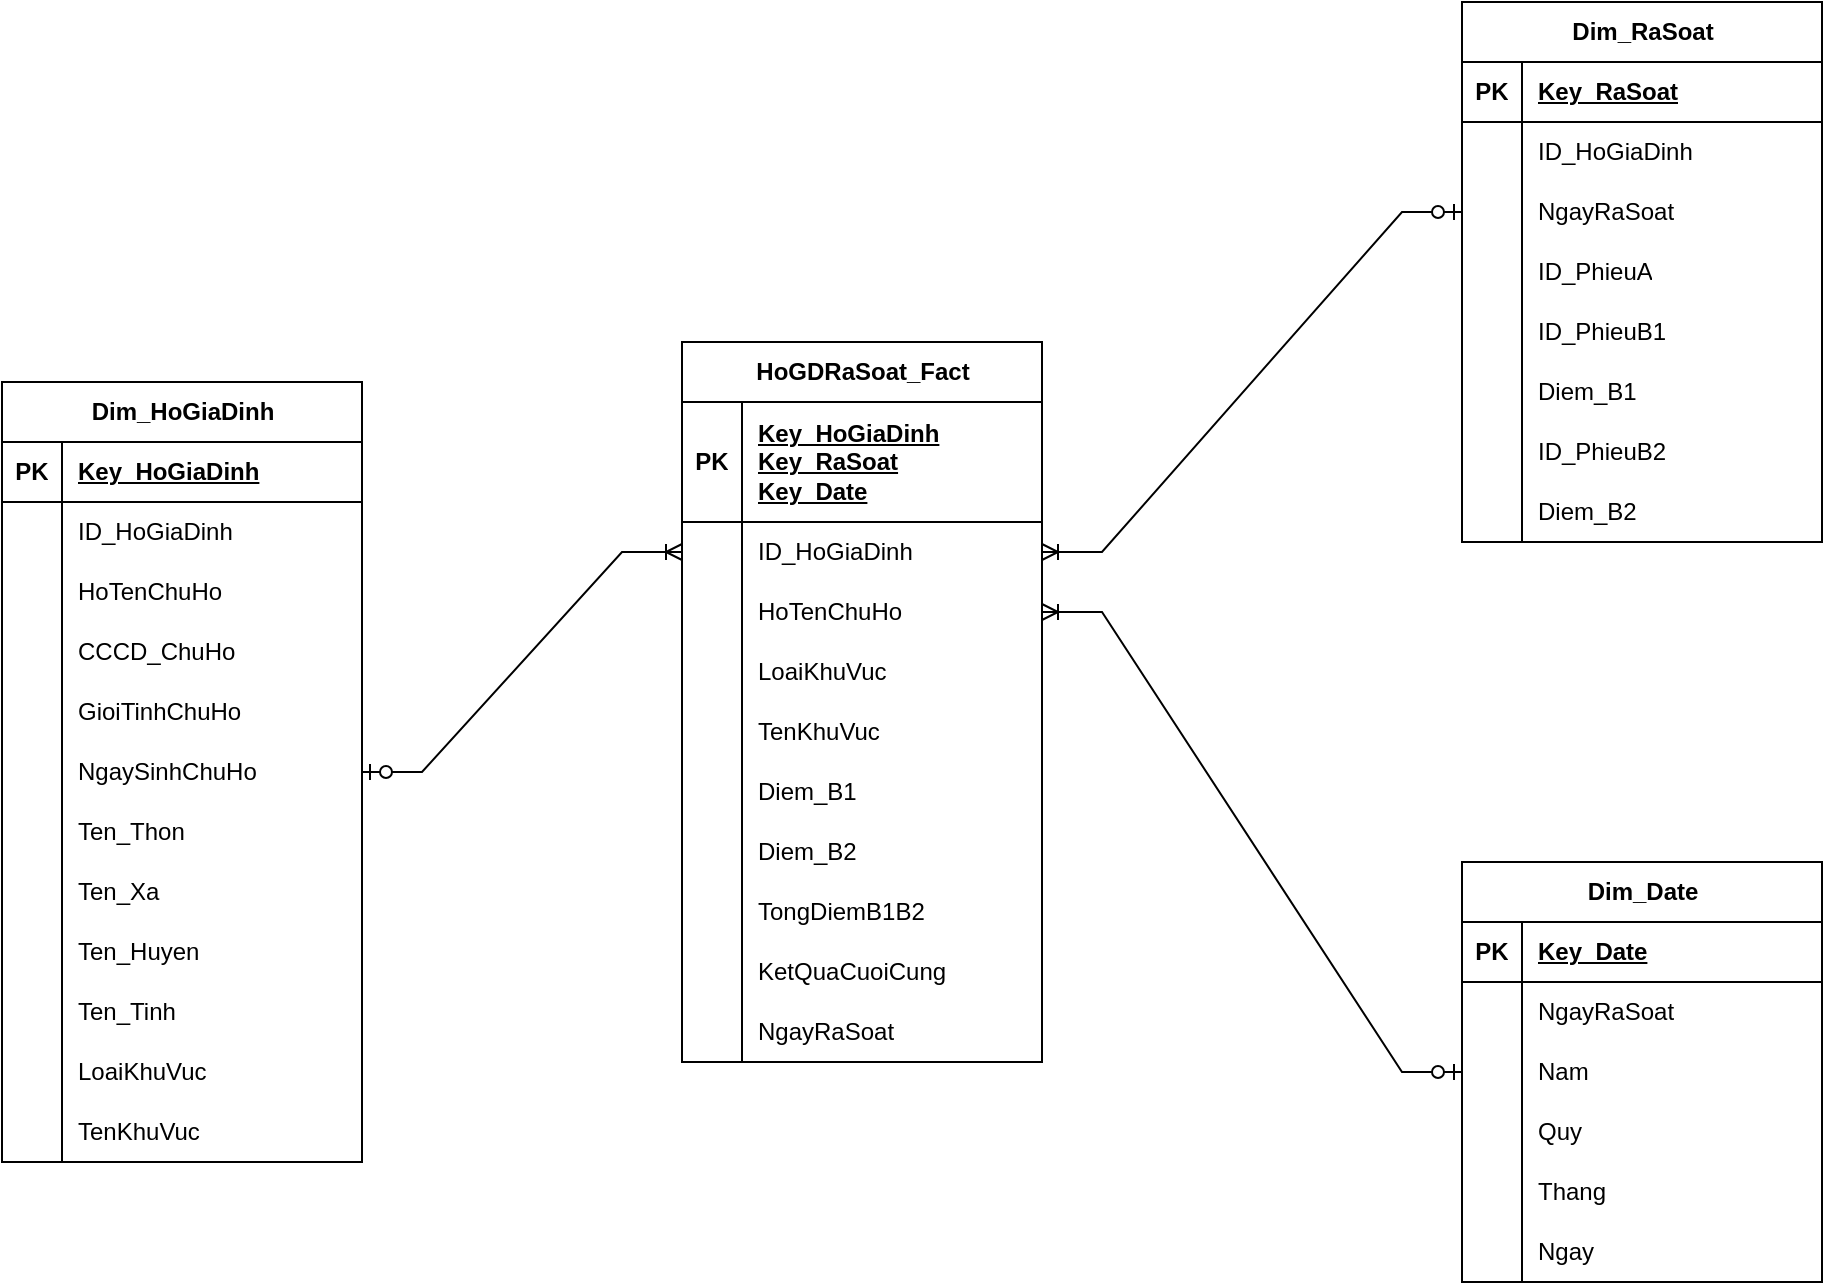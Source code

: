 <mxfile version="24.8.0">
  <diagram name="Page-1" id="Pt-oX61G8DiV216Stkch">
    <mxGraphModel dx="1878" dy="887" grid="1" gridSize="10" guides="1" tooltips="1" connect="1" arrows="1" fold="1" page="1" pageScale="1" pageWidth="2339" pageHeight="3300" math="0" shadow="0">
      <root>
        <mxCell id="0" />
        <mxCell id="1" parent="0" />
        <mxCell id="UwI9aPbgu7LgPgC3ZaCh-1" value="Dim_HoGiaDinh" style="shape=table;startSize=30;container=1;collapsible=1;childLayout=tableLayout;fixedRows=1;rowLines=0;fontStyle=1;align=center;resizeLast=1;html=1;" parent="1" vertex="1">
          <mxGeometry x="530" y="300" width="180" height="390" as="geometry" />
        </mxCell>
        <mxCell id="UwI9aPbgu7LgPgC3ZaCh-2" value="" style="shape=tableRow;horizontal=0;startSize=0;swimlaneHead=0;swimlaneBody=0;fillColor=none;collapsible=0;dropTarget=0;points=[[0,0.5],[1,0.5]];portConstraint=eastwest;top=0;left=0;right=0;bottom=1;" parent="UwI9aPbgu7LgPgC3ZaCh-1" vertex="1">
          <mxGeometry y="30" width="180" height="30" as="geometry" />
        </mxCell>
        <mxCell id="UwI9aPbgu7LgPgC3ZaCh-3" value="PK" style="shape=partialRectangle;connectable=0;fillColor=none;top=0;left=0;bottom=0;right=0;fontStyle=1;overflow=hidden;whiteSpace=wrap;html=1;" parent="UwI9aPbgu7LgPgC3ZaCh-2" vertex="1">
          <mxGeometry width="30" height="30" as="geometry">
            <mxRectangle width="30" height="30" as="alternateBounds" />
          </mxGeometry>
        </mxCell>
        <mxCell id="UwI9aPbgu7LgPgC3ZaCh-4" value="Key_HoGiaDinh" style="shape=partialRectangle;connectable=0;fillColor=none;top=0;left=0;bottom=0;right=0;align=left;spacingLeft=6;fontStyle=5;overflow=hidden;whiteSpace=wrap;html=1;" parent="UwI9aPbgu7LgPgC3ZaCh-2" vertex="1">
          <mxGeometry x="30" width="150" height="30" as="geometry">
            <mxRectangle width="150" height="30" as="alternateBounds" />
          </mxGeometry>
        </mxCell>
        <mxCell id="UwI9aPbgu7LgPgC3ZaCh-5" value="" style="shape=tableRow;horizontal=0;startSize=0;swimlaneHead=0;swimlaneBody=0;fillColor=none;collapsible=0;dropTarget=0;points=[[0,0.5],[1,0.5]];portConstraint=eastwest;top=0;left=0;right=0;bottom=0;" parent="UwI9aPbgu7LgPgC3ZaCh-1" vertex="1">
          <mxGeometry y="60" width="180" height="30" as="geometry" />
        </mxCell>
        <mxCell id="UwI9aPbgu7LgPgC3ZaCh-6" value="" style="shape=partialRectangle;connectable=0;fillColor=none;top=0;left=0;bottom=0;right=0;editable=1;overflow=hidden;whiteSpace=wrap;html=1;" parent="UwI9aPbgu7LgPgC3ZaCh-5" vertex="1">
          <mxGeometry width="30" height="30" as="geometry">
            <mxRectangle width="30" height="30" as="alternateBounds" />
          </mxGeometry>
        </mxCell>
        <mxCell id="UwI9aPbgu7LgPgC3ZaCh-7" value="ID_HoGiaDinh" style="shape=partialRectangle;connectable=0;fillColor=none;top=0;left=0;bottom=0;right=0;align=left;spacingLeft=6;overflow=hidden;whiteSpace=wrap;html=1;" parent="UwI9aPbgu7LgPgC3ZaCh-5" vertex="1">
          <mxGeometry x="30" width="150" height="30" as="geometry">
            <mxRectangle width="150" height="30" as="alternateBounds" />
          </mxGeometry>
        </mxCell>
        <mxCell id="UwI9aPbgu7LgPgC3ZaCh-8" value="" style="shape=tableRow;horizontal=0;startSize=0;swimlaneHead=0;swimlaneBody=0;fillColor=none;collapsible=0;dropTarget=0;points=[[0,0.5],[1,0.5]];portConstraint=eastwest;top=0;left=0;right=0;bottom=0;" parent="UwI9aPbgu7LgPgC3ZaCh-1" vertex="1">
          <mxGeometry y="90" width="180" height="30" as="geometry" />
        </mxCell>
        <mxCell id="UwI9aPbgu7LgPgC3ZaCh-9" value="" style="shape=partialRectangle;connectable=0;fillColor=none;top=0;left=0;bottom=0;right=0;editable=1;overflow=hidden;whiteSpace=wrap;html=1;" parent="UwI9aPbgu7LgPgC3ZaCh-8" vertex="1">
          <mxGeometry width="30" height="30" as="geometry">
            <mxRectangle width="30" height="30" as="alternateBounds" />
          </mxGeometry>
        </mxCell>
        <mxCell id="UwI9aPbgu7LgPgC3ZaCh-10" value="HoTenChuHo" style="shape=partialRectangle;connectable=0;fillColor=none;top=0;left=0;bottom=0;right=0;align=left;spacingLeft=6;overflow=hidden;whiteSpace=wrap;html=1;" parent="UwI9aPbgu7LgPgC3ZaCh-8" vertex="1">
          <mxGeometry x="30" width="150" height="30" as="geometry">
            <mxRectangle width="150" height="30" as="alternateBounds" />
          </mxGeometry>
        </mxCell>
        <mxCell id="UwI9aPbgu7LgPgC3ZaCh-11" value="" style="shape=tableRow;horizontal=0;startSize=0;swimlaneHead=0;swimlaneBody=0;fillColor=none;collapsible=0;dropTarget=0;points=[[0,0.5],[1,0.5]];portConstraint=eastwest;top=0;left=0;right=0;bottom=0;" parent="UwI9aPbgu7LgPgC3ZaCh-1" vertex="1">
          <mxGeometry y="120" width="180" height="30" as="geometry" />
        </mxCell>
        <mxCell id="UwI9aPbgu7LgPgC3ZaCh-12" value="" style="shape=partialRectangle;connectable=0;fillColor=none;top=0;left=0;bottom=0;right=0;editable=1;overflow=hidden;whiteSpace=wrap;html=1;" parent="UwI9aPbgu7LgPgC3ZaCh-11" vertex="1">
          <mxGeometry width="30" height="30" as="geometry">
            <mxRectangle width="30" height="30" as="alternateBounds" />
          </mxGeometry>
        </mxCell>
        <mxCell id="UwI9aPbgu7LgPgC3ZaCh-13" value="CCCD_ChuHo" style="shape=partialRectangle;connectable=0;fillColor=none;top=0;left=0;bottom=0;right=0;align=left;spacingLeft=6;overflow=hidden;whiteSpace=wrap;html=1;" parent="UwI9aPbgu7LgPgC3ZaCh-11" vertex="1">
          <mxGeometry x="30" width="150" height="30" as="geometry">
            <mxRectangle width="150" height="30" as="alternateBounds" />
          </mxGeometry>
        </mxCell>
        <mxCell id="UwI9aPbgu7LgPgC3ZaCh-14" value="" style="shape=tableRow;horizontal=0;startSize=0;swimlaneHead=0;swimlaneBody=0;fillColor=none;collapsible=0;dropTarget=0;points=[[0,0.5],[1,0.5]];portConstraint=eastwest;top=0;left=0;right=0;bottom=0;" parent="UwI9aPbgu7LgPgC3ZaCh-1" vertex="1">
          <mxGeometry y="150" width="180" height="30" as="geometry" />
        </mxCell>
        <mxCell id="UwI9aPbgu7LgPgC3ZaCh-15" value="" style="shape=partialRectangle;connectable=0;fillColor=none;top=0;left=0;bottom=0;right=0;editable=1;overflow=hidden;whiteSpace=wrap;html=1;" parent="UwI9aPbgu7LgPgC3ZaCh-14" vertex="1">
          <mxGeometry width="30" height="30" as="geometry">
            <mxRectangle width="30" height="30" as="alternateBounds" />
          </mxGeometry>
        </mxCell>
        <mxCell id="UwI9aPbgu7LgPgC3ZaCh-16" value="GioiTinhChuHo" style="shape=partialRectangle;connectable=0;fillColor=none;top=0;left=0;bottom=0;right=0;align=left;spacingLeft=6;overflow=hidden;whiteSpace=wrap;html=1;" parent="UwI9aPbgu7LgPgC3ZaCh-14" vertex="1">
          <mxGeometry x="30" width="150" height="30" as="geometry">
            <mxRectangle width="150" height="30" as="alternateBounds" />
          </mxGeometry>
        </mxCell>
        <mxCell id="UwI9aPbgu7LgPgC3ZaCh-17" value="" style="shape=tableRow;horizontal=0;startSize=0;swimlaneHead=0;swimlaneBody=0;fillColor=none;collapsible=0;dropTarget=0;points=[[0,0.5],[1,0.5]];portConstraint=eastwest;top=0;left=0;right=0;bottom=0;" parent="UwI9aPbgu7LgPgC3ZaCh-1" vertex="1">
          <mxGeometry y="180" width="180" height="30" as="geometry" />
        </mxCell>
        <mxCell id="UwI9aPbgu7LgPgC3ZaCh-18" value="" style="shape=partialRectangle;connectable=0;fillColor=none;top=0;left=0;bottom=0;right=0;editable=1;overflow=hidden;whiteSpace=wrap;html=1;" parent="UwI9aPbgu7LgPgC3ZaCh-17" vertex="1">
          <mxGeometry width="30" height="30" as="geometry">
            <mxRectangle width="30" height="30" as="alternateBounds" />
          </mxGeometry>
        </mxCell>
        <mxCell id="UwI9aPbgu7LgPgC3ZaCh-19" value="NgaySinhChuHo" style="shape=partialRectangle;connectable=0;fillColor=none;top=0;left=0;bottom=0;right=0;align=left;spacingLeft=6;overflow=hidden;whiteSpace=wrap;html=1;" parent="UwI9aPbgu7LgPgC3ZaCh-17" vertex="1">
          <mxGeometry x="30" width="150" height="30" as="geometry">
            <mxRectangle width="150" height="30" as="alternateBounds" />
          </mxGeometry>
        </mxCell>
        <mxCell id="sJoQHEl7CuCzUWO7Gw-n-20" value="" style="shape=tableRow;horizontal=0;startSize=0;swimlaneHead=0;swimlaneBody=0;fillColor=none;collapsible=0;dropTarget=0;points=[[0,0.5],[1,0.5]];portConstraint=eastwest;top=0;left=0;right=0;bottom=0;" parent="UwI9aPbgu7LgPgC3ZaCh-1" vertex="1">
          <mxGeometry y="210" width="180" height="30" as="geometry" />
        </mxCell>
        <mxCell id="sJoQHEl7CuCzUWO7Gw-n-21" value="" style="shape=partialRectangle;connectable=0;fillColor=none;top=0;left=0;bottom=0;right=0;editable=1;overflow=hidden;whiteSpace=wrap;html=1;" parent="sJoQHEl7CuCzUWO7Gw-n-20" vertex="1">
          <mxGeometry width="30" height="30" as="geometry">
            <mxRectangle width="30" height="30" as="alternateBounds" />
          </mxGeometry>
        </mxCell>
        <mxCell id="sJoQHEl7CuCzUWO7Gw-n-22" value="Ten_Thon" style="shape=partialRectangle;connectable=0;fillColor=none;top=0;left=0;bottom=0;right=0;align=left;spacingLeft=6;overflow=hidden;whiteSpace=wrap;html=1;" parent="sJoQHEl7CuCzUWO7Gw-n-20" vertex="1">
          <mxGeometry x="30" width="150" height="30" as="geometry">
            <mxRectangle width="150" height="30" as="alternateBounds" />
          </mxGeometry>
        </mxCell>
        <mxCell id="sJoQHEl7CuCzUWO7Gw-n-23" value="" style="shape=tableRow;horizontal=0;startSize=0;swimlaneHead=0;swimlaneBody=0;fillColor=none;collapsible=0;dropTarget=0;points=[[0,0.5],[1,0.5]];portConstraint=eastwest;top=0;left=0;right=0;bottom=0;" parent="UwI9aPbgu7LgPgC3ZaCh-1" vertex="1">
          <mxGeometry y="240" width="180" height="30" as="geometry" />
        </mxCell>
        <mxCell id="sJoQHEl7CuCzUWO7Gw-n-24" value="" style="shape=partialRectangle;connectable=0;fillColor=none;top=0;left=0;bottom=0;right=0;editable=1;overflow=hidden;whiteSpace=wrap;html=1;" parent="sJoQHEl7CuCzUWO7Gw-n-23" vertex="1">
          <mxGeometry width="30" height="30" as="geometry">
            <mxRectangle width="30" height="30" as="alternateBounds" />
          </mxGeometry>
        </mxCell>
        <mxCell id="sJoQHEl7CuCzUWO7Gw-n-25" value="Ten_Xa" style="shape=partialRectangle;connectable=0;fillColor=none;top=0;left=0;bottom=0;right=0;align=left;spacingLeft=6;overflow=hidden;whiteSpace=wrap;html=1;" parent="sJoQHEl7CuCzUWO7Gw-n-23" vertex="1">
          <mxGeometry x="30" width="150" height="30" as="geometry">
            <mxRectangle width="150" height="30" as="alternateBounds" />
          </mxGeometry>
        </mxCell>
        <mxCell id="sJoQHEl7CuCzUWO7Gw-n-26" value="" style="shape=tableRow;horizontal=0;startSize=0;swimlaneHead=0;swimlaneBody=0;fillColor=none;collapsible=0;dropTarget=0;points=[[0,0.5],[1,0.5]];portConstraint=eastwest;top=0;left=0;right=0;bottom=0;" parent="UwI9aPbgu7LgPgC3ZaCh-1" vertex="1">
          <mxGeometry y="270" width="180" height="30" as="geometry" />
        </mxCell>
        <mxCell id="sJoQHEl7CuCzUWO7Gw-n-27" value="" style="shape=partialRectangle;connectable=0;fillColor=none;top=0;left=0;bottom=0;right=0;editable=1;overflow=hidden;whiteSpace=wrap;html=1;" parent="sJoQHEl7CuCzUWO7Gw-n-26" vertex="1">
          <mxGeometry width="30" height="30" as="geometry">
            <mxRectangle width="30" height="30" as="alternateBounds" />
          </mxGeometry>
        </mxCell>
        <mxCell id="sJoQHEl7CuCzUWO7Gw-n-28" value="Ten_Huyen" style="shape=partialRectangle;connectable=0;fillColor=none;top=0;left=0;bottom=0;right=0;align=left;spacingLeft=6;overflow=hidden;whiteSpace=wrap;html=1;" parent="sJoQHEl7CuCzUWO7Gw-n-26" vertex="1">
          <mxGeometry x="30" width="150" height="30" as="geometry">
            <mxRectangle width="150" height="30" as="alternateBounds" />
          </mxGeometry>
        </mxCell>
        <mxCell id="sJoQHEl7CuCzUWO7Gw-n-29" value="" style="shape=tableRow;horizontal=0;startSize=0;swimlaneHead=0;swimlaneBody=0;fillColor=none;collapsible=0;dropTarget=0;points=[[0,0.5],[1,0.5]];portConstraint=eastwest;top=0;left=0;right=0;bottom=0;" parent="UwI9aPbgu7LgPgC3ZaCh-1" vertex="1">
          <mxGeometry y="300" width="180" height="30" as="geometry" />
        </mxCell>
        <mxCell id="sJoQHEl7CuCzUWO7Gw-n-30" value="" style="shape=partialRectangle;connectable=0;fillColor=none;top=0;left=0;bottom=0;right=0;editable=1;overflow=hidden;whiteSpace=wrap;html=1;" parent="sJoQHEl7CuCzUWO7Gw-n-29" vertex="1">
          <mxGeometry width="30" height="30" as="geometry">
            <mxRectangle width="30" height="30" as="alternateBounds" />
          </mxGeometry>
        </mxCell>
        <mxCell id="sJoQHEl7CuCzUWO7Gw-n-31" value="Ten_Tinh" style="shape=partialRectangle;connectable=0;fillColor=none;top=0;left=0;bottom=0;right=0;align=left;spacingLeft=6;overflow=hidden;whiteSpace=wrap;html=1;" parent="sJoQHEl7CuCzUWO7Gw-n-29" vertex="1">
          <mxGeometry x="30" width="150" height="30" as="geometry">
            <mxRectangle width="150" height="30" as="alternateBounds" />
          </mxGeometry>
        </mxCell>
        <mxCell id="sJoQHEl7CuCzUWO7Gw-n-32" value="" style="shape=tableRow;horizontal=0;startSize=0;swimlaneHead=0;swimlaneBody=0;fillColor=none;collapsible=0;dropTarget=0;points=[[0,0.5],[1,0.5]];portConstraint=eastwest;top=0;left=0;right=0;bottom=0;" parent="UwI9aPbgu7LgPgC3ZaCh-1" vertex="1">
          <mxGeometry y="330" width="180" height="30" as="geometry" />
        </mxCell>
        <mxCell id="sJoQHEl7CuCzUWO7Gw-n-33" value="" style="shape=partialRectangle;connectable=0;fillColor=none;top=0;left=0;bottom=0;right=0;editable=1;overflow=hidden;whiteSpace=wrap;html=1;" parent="sJoQHEl7CuCzUWO7Gw-n-32" vertex="1">
          <mxGeometry width="30" height="30" as="geometry">
            <mxRectangle width="30" height="30" as="alternateBounds" />
          </mxGeometry>
        </mxCell>
        <mxCell id="sJoQHEl7CuCzUWO7Gw-n-34" value="LoaiKhuVuc" style="shape=partialRectangle;connectable=0;fillColor=none;top=0;left=0;bottom=0;right=0;align=left;spacingLeft=6;overflow=hidden;whiteSpace=wrap;html=1;" parent="sJoQHEl7CuCzUWO7Gw-n-32" vertex="1">
          <mxGeometry x="30" width="150" height="30" as="geometry">
            <mxRectangle width="150" height="30" as="alternateBounds" />
          </mxGeometry>
        </mxCell>
        <mxCell id="sJoQHEl7CuCzUWO7Gw-n-35" value="" style="shape=tableRow;horizontal=0;startSize=0;swimlaneHead=0;swimlaneBody=0;fillColor=none;collapsible=0;dropTarget=0;points=[[0,0.5],[1,0.5]];portConstraint=eastwest;top=0;left=0;right=0;bottom=0;" parent="UwI9aPbgu7LgPgC3ZaCh-1" vertex="1">
          <mxGeometry y="360" width="180" height="30" as="geometry" />
        </mxCell>
        <mxCell id="sJoQHEl7CuCzUWO7Gw-n-36" value="" style="shape=partialRectangle;connectable=0;fillColor=none;top=0;left=0;bottom=0;right=0;editable=1;overflow=hidden;whiteSpace=wrap;html=1;" parent="sJoQHEl7CuCzUWO7Gw-n-35" vertex="1">
          <mxGeometry width="30" height="30" as="geometry">
            <mxRectangle width="30" height="30" as="alternateBounds" />
          </mxGeometry>
        </mxCell>
        <mxCell id="sJoQHEl7CuCzUWO7Gw-n-37" value="TenKhuVuc" style="shape=partialRectangle;connectable=0;fillColor=none;top=0;left=0;bottom=0;right=0;align=left;spacingLeft=6;overflow=hidden;whiteSpace=wrap;html=1;" parent="sJoQHEl7CuCzUWO7Gw-n-35" vertex="1">
          <mxGeometry x="30" width="150" height="30" as="geometry">
            <mxRectangle width="150" height="30" as="alternateBounds" />
          </mxGeometry>
        </mxCell>
        <mxCell id="SCfGUeKjTwsPJ8M-3EmN-1" value="Dim_RaSoat" style="shape=table;startSize=30;container=1;collapsible=1;childLayout=tableLayout;fixedRows=1;rowLines=0;fontStyle=1;align=center;resizeLast=1;html=1;" parent="1" vertex="1">
          <mxGeometry x="1260" y="110" width="180" height="270" as="geometry" />
        </mxCell>
        <mxCell id="SCfGUeKjTwsPJ8M-3EmN-2" value="" style="shape=tableRow;horizontal=0;startSize=0;swimlaneHead=0;swimlaneBody=0;fillColor=none;collapsible=0;dropTarget=0;points=[[0,0.5],[1,0.5]];portConstraint=eastwest;top=0;left=0;right=0;bottom=1;" parent="SCfGUeKjTwsPJ8M-3EmN-1" vertex="1">
          <mxGeometry y="30" width="180" height="30" as="geometry" />
        </mxCell>
        <mxCell id="SCfGUeKjTwsPJ8M-3EmN-3" value="PK" style="shape=partialRectangle;connectable=0;fillColor=none;top=0;left=0;bottom=0;right=0;fontStyle=1;overflow=hidden;whiteSpace=wrap;html=1;" parent="SCfGUeKjTwsPJ8M-3EmN-2" vertex="1">
          <mxGeometry width="30" height="30" as="geometry">
            <mxRectangle width="30" height="30" as="alternateBounds" />
          </mxGeometry>
        </mxCell>
        <mxCell id="SCfGUeKjTwsPJ8M-3EmN-4" value="Key_RaSoat" style="shape=partialRectangle;connectable=0;fillColor=none;top=0;left=0;bottom=0;right=0;align=left;spacingLeft=6;fontStyle=5;overflow=hidden;whiteSpace=wrap;html=1;" parent="SCfGUeKjTwsPJ8M-3EmN-2" vertex="1">
          <mxGeometry x="30" width="150" height="30" as="geometry">
            <mxRectangle width="150" height="30" as="alternateBounds" />
          </mxGeometry>
        </mxCell>
        <mxCell id="SCfGUeKjTwsPJ8M-3EmN-5" value="" style="shape=tableRow;horizontal=0;startSize=0;swimlaneHead=0;swimlaneBody=0;fillColor=none;collapsible=0;dropTarget=0;points=[[0,0.5],[1,0.5]];portConstraint=eastwest;top=0;left=0;right=0;bottom=0;" parent="SCfGUeKjTwsPJ8M-3EmN-1" vertex="1">
          <mxGeometry y="60" width="180" height="30" as="geometry" />
        </mxCell>
        <mxCell id="SCfGUeKjTwsPJ8M-3EmN-6" value="" style="shape=partialRectangle;connectable=0;fillColor=none;top=0;left=0;bottom=0;right=0;editable=1;overflow=hidden;whiteSpace=wrap;html=1;" parent="SCfGUeKjTwsPJ8M-3EmN-5" vertex="1">
          <mxGeometry width="30" height="30" as="geometry">
            <mxRectangle width="30" height="30" as="alternateBounds" />
          </mxGeometry>
        </mxCell>
        <mxCell id="SCfGUeKjTwsPJ8M-3EmN-7" value="ID_HoGiaDinh" style="shape=partialRectangle;connectable=0;fillColor=none;top=0;left=0;bottom=0;right=0;align=left;spacingLeft=6;overflow=hidden;whiteSpace=wrap;html=1;" parent="SCfGUeKjTwsPJ8M-3EmN-5" vertex="1">
          <mxGeometry x="30" width="150" height="30" as="geometry">
            <mxRectangle width="150" height="30" as="alternateBounds" />
          </mxGeometry>
        </mxCell>
        <mxCell id="SCfGUeKjTwsPJ8M-3EmN-8" value="" style="shape=tableRow;horizontal=0;startSize=0;swimlaneHead=0;swimlaneBody=0;fillColor=none;collapsible=0;dropTarget=0;points=[[0,0.5],[1,0.5]];portConstraint=eastwest;top=0;left=0;right=0;bottom=0;" parent="SCfGUeKjTwsPJ8M-3EmN-1" vertex="1">
          <mxGeometry y="90" width="180" height="30" as="geometry" />
        </mxCell>
        <mxCell id="SCfGUeKjTwsPJ8M-3EmN-9" value="" style="shape=partialRectangle;connectable=0;fillColor=none;top=0;left=0;bottom=0;right=0;editable=1;overflow=hidden;whiteSpace=wrap;html=1;" parent="SCfGUeKjTwsPJ8M-3EmN-8" vertex="1">
          <mxGeometry width="30" height="30" as="geometry">
            <mxRectangle width="30" height="30" as="alternateBounds" />
          </mxGeometry>
        </mxCell>
        <mxCell id="SCfGUeKjTwsPJ8M-3EmN-10" value="NgayRaSoat" style="shape=partialRectangle;connectable=0;fillColor=none;top=0;left=0;bottom=0;right=0;align=left;spacingLeft=6;overflow=hidden;whiteSpace=wrap;html=1;" parent="SCfGUeKjTwsPJ8M-3EmN-8" vertex="1">
          <mxGeometry x="30" width="150" height="30" as="geometry">
            <mxRectangle width="150" height="30" as="alternateBounds" />
          </mxGeometry>
        </mxCell>
        <mxCell id="SCfGUeKjTwsPJ8M-3EmN-11" value="" style="shape=tableRow;horizontal=0;startSize=0;swimlaneHead=0;swimlaneBody=0;fillColor=none;collapsible=0;dropTarget=0;points=[[0,0.5],[1,0.5]];portConstraint=eastwest;top=0;left=0;right=0;bottom=0;" parent="SCfGUeKjTwsPJ8M-3EmN-1" vertex="1">
          <mxGeometry y="120" width="180" height="30" as="geometry" />
        </mxCell>
        <mxCell id="SCfGUeKjTwsPJ8M-3EmN-12" value="" style="shape=partialRectangle;connectable=0;fillColor=none;top=0;left=0;bottom=0;right=0;editable=1;overflow=hidden;whiteSpace=wrap;html=1;" parent="SCfGUeKjTwsPJ8M-3EmN-11" vertex="1">
          <mxGeometry width="30" height="30" as="geometry">
            <mxRectangle width="30" height="30" as="alternateBounds" />
          </mxGeometry>
        </mxCell>
        <mxCell id="SCfGUeKjTwsPJ8M-3EmN-13" value="ID_PhieuA" style="shape=partialRectangle;connectable=0;fillColor=none;top=0;left=0;bottom=0;right=0;align=left;spacingLeft=6;overflow=hidden;whiteSpace=wrap;html=1;" parent="SCfGUeKjTwsPJ8M-3EmN-11" vertex="1">
          <mxGeometry x="30" width="150" height="30" as="geometry">
            <mxRectangle width="150" height="30" as="alternateBounds" />
          </mxGeometry>
        </mxCell>
        <mxCell id="SCfGUeKjTwsPJ8M-3EmN-14" value="" style="shape=tableRow;horizontal=0;startSize=0;swimlaneHead=0;swimlaneBody=0;fillColor=none;collapsible=0;dropTarget=0;points=[[0,0.5],[1,0.5]];portConstraint=eastwest;top=0;left=0;right=0;bottom=0;" parent="SCfGUeKjTwsPJ8M-3EmN-1" vertex="1">
          <mxGeometry y="150" width="180" height="30" as="geometry" />
        </mxCell>
        <mxCell id="SCfGUeKjTwsPJ8M-3EmN-15" value="" style="shape=partialRectangle;connectable=0;fillColor=none;top=0;left=0;bottom=0;right=0;editable=1;overflow=hidden;whiteSpace=wrap;html=1;" parent="SCfGUeKjTwsPJ8M-3EmN-14" vertex="1">
          <mxGeometry width="30" height="30" as="geometry">
            <mxRectangle width="30" height="30" as="alternateBounds" />
          </mxGeometry>
        </mxCell>
        <mxCell id="SCfGUeKjTwsPJ8M-3EmN-16" value="ID_PhieuB1" style="shape=partialRectangle;connectable=0;fillColor=none;top=0;left=0;bottom=0;right=0;align=left;spacingLeft=6;overflow=hidden;whiteSpace=wrap;html=1;" parent="SCfGUeKjTwsPJ8M-3EmN-14" vertex="1">
          <mxGeometry x="30" width="150" height="30" as="geometry">
            <mxRectangle width="150" height="30" as="alternateBounds" />
          </mxGeometry>
        </mxCell>
        <mxCell id="SCfGUeKjTwsPJ8M-3EmN-17" value="" style="shape=tableRow;horizontal=0;startSize=0;swimlaneHead=0;swimlaneBody=0;fillColor=none;collapsible=0;dropTarget=0;points=[[0,0.5],[1,0.5]];portConstraint=eastwest;top=0;left=0;right=0;bottom=0;" parent="SCfGUeKjTwsPJ8M-3EmN-1" vertex="1">
          <mxGeometry y="180" width="180" height="30" as="geometry" />
        </mxCell>
        <mxCell id="SCfGUeKjTwsPJ8M-3EmN-18" value="" style="shape=partialRectangle;connectable=0;fillColor=none;top=0;left=0;bottom=0;right=0;editable=1;overflow=hidden;whiteSpace=wrap;html=1;" parent="SCfGUeKjTwsPJ8M-3EmN-17" vertex="1">
          <mxGeometry width="30" height="30" as="geometry">
            <mxRectangle width="30" height="30" as="alternateBounds" />
          </mxGeometry>
        </mxCell>
        <mxCell id="SCfGUeKjTwsPJ8M-3EmN-19" value="Diem_B1" style="shape=partialRectangle;connectable=0;fillColor=none;top=0;left=0;bottom=0;right=0;align=left;spacingLeft=6;overflow=hidden;whiteSpace=wrap;html=1;" parent="SCfGUeKjTwsPJ8M-3EmN-17" vertex="1">
          <mxGeometry x="30" width="150" height="30" as="geometry">
            <mxRectangle width="150" height="30" as="alternateBounds" />
          </mxGeometry>
        </mxCell>
        <mxCell id="SCfGUeKjTwsPJ8M-3EmN-20" value="" style="shape=tableRow;horizontal=0;startSize=0;swimlaneHead=0;swimlaneBody=0;fillColor=none;collapsible=0;dropTarget=0;points=[[0,0.5],[1,0.5]];portConstraint=eastwest;top=0;left=0;right=0;bottom=0;" parent="SCfGUeKjTwsPJ8M-3EmN-1" vertex="1">
          <mxGeometry y="210" width="180" height="30" as="geometry" />
        </mxCell>
        <mxCell id="SCfGUeKjTwsPJ8M-3EmN-21" value="" style="shape=partialRectangle;connectable=0;fillColor=none;top=0;left=0;bottom=0;right=0;editable=1;overflow=hidden;whiteSpace=wrap;html=1;" parent="SCfGUeKjTwsPJ8M-3EmN-20" vertex="1">
          <mxGeometry width="30" height="30" as="geometry">
            <mxRectangle width="30" height="30" as="alternateBounds" />
          </mxGeometry>
        </mxCell>
        <mxCell id="SCfGUeKjTwsPJ8M-3EmN-22" value="ID_PhieuB2" style="shape=partialRectangle;connectable=0;fillColor=none;top=0;left=0;bottom=0;right=0;align=left;spacingLeft=6;overflow=hidden;whiteSpace=wrap;html=1;" parent="SCfGUeKjTwsPJ8M-3EmN-20" vertex="1">
          <mxGeometry x="30" width="150" height="30" as="geometry">
            <mxRectangle width="150" height="30" as="alternateBounds" />
          </mxGeometry>
        </mxCell>
        <mxCell id="SCfGUeKjTwsPJ8M-3EmN-23" value="" style="shape=tableRow;horizontal=0;startSize=0;swimlaneHead=0;swimlaneBody=0;fillColor=none;collapsible=0;dropTarget=0;points=[[0,0.5],[1,0.5]];portConstraint=eastwest;top=0;left=0;right=0;bottom=0;" parent="SCfGUeKjTwsPJ8M-3EmN-1" vertex="1">
          <mxGeometry y="240" width="180" height="30" as="geometry" />
        </mxCell>
        <mxCell id="SCfGUeKjTwsPJ8M-3EmN-24" value="" style="shape=partialRectangle;connectable=0;fillColor=none;top=0;left=0;bottom=0;right=0;editable=1;overflow=hidden;whiteSpace=wrap;html=1;" parent="SCfGUeKjTwsPJ8M-3EmN-23" vertex="1">
          <mxGeometry width="30" height="30" as="geometry">
            <mxRectangle width="30" height="30" as="alternateBounds" />
          </mxGeometry>
        </mxCell>
        <mxCell id="SCfGUeKjTwsPJ8M-3EmN-25" value="Diem_B2" style="shape=partialRectangle;connectable=0;fillColor=none;top=0;left=0;bottom=0;right=0;align=left;spacingLeft=6;overflow=hidden;whiteSpace=wrap;html=1;" parent="SCfGUeKjTwsPJ8M-3EmN-23" vertex="1">
          <mxGeometry x="30" width="150" height="30" as="geometry">
            <mxRectangle width="150" height="30" as="alternateBounds" />
          </mxGeometry>
        </mxCell>
        <mxCell id="f7klVo8HxmAbEXnXHEJS-1" value="HoGDRaSoat_Fact" style="shape=table;startSize=30;container=1;collapsible=1;childLayout=tableLayout;fixedRows=1;rowLines=0;fontStyle=1;align=center;resizeLast=1;html=1;" parent="1" vertex="1">
          <mxGeometry x="870" y="280" width="180" height="360" as="geometry" />
        </mxCell>
        <mxCell id="f7klVo8HxmAbEXnXHEJS-2" value="" style="shape=tableRow;horizontal=0;startSize=0;swimlaneHead=0;swimlaneBody=0;fillColor=none;collapsible=0;dropTarget=0;points=[[0,0.5],[1,0.5]];portConstraint=eastwest;top=0;left=0;right=0;bottom=1;" parent="f7klVo8HxmAbEXnXHEJS-1" vertex="1">
          <mxGeometry y="30" width="180" height="60" as="geometry" />
        </mxCell>
        <mxCell id="f7klVo8HxmAbEXnXHEJS-3" value="PK" style="shape=partialRectangle;connectable=0;fillColor=none;top=0;left=0;bottom=0;right=0;fontStyle=1;overflow=hidden;whiteSpace=wrap;html=1;" parent="f7klVo8HxmAbEXnXHEJS-2" vertex="1">
          <mxGeometry width="30" height="60" as="geometry">
            <mxRectangle width="30" height="60" as="alternateBounds" />
          </mxGeometry>
        </mxCell>
        <mxCell id="f7klVo8HxmAbEXnXHEJS-4" value="Key_HoGiaDinh&lt;div&gt;Key_RaSoat&lt;/div&gt;&lt;div&gt;Key_Date&lt;/div&gt;" style="shape=partialRectangle;connectable=0;fillColor=none;top=0;left=0;bottom=0;right=0;align=left;spacingLeft=6;fontStyle=5;overflow=hidden;whiteSpace=wrap;html=1;" parent="f7klVo8HxmAbEXnXHEJS-2" vertex="1">
          <mxGeometry x="30" width="150" height="60" as="geometry">
            <mxRectangle width="150" height="60" as="alternateBounds" />
          </mxGeometry>
        </mxCell>
        <mxCell id="f7klVo8HxmAbEXnXHEJS-5" value="" style="shape=tableRow;horizontal=0;startSize=0;swimlaneHead=0;swimlaneBody=0;fillColor=none;collapsible=0;dropTarget=0;points=[[0,0.5],[1,0.5]];portConstraint=eastwest;top=0;left=0;right=0;bottom=0;" parent="f7klVo8HxmAbEXnXHEJS-1" vertex="1">
          <mxGeometry y="90" width="180" height="30" as="geometry" />
        </mxCell>
        <mxCell id="f7klVo8HxmAbEXnXHEJS-6" value="" style="shape=partialRectangle;connectable=0;fillColor=none;top=0;left=0;bottom=0;right=0;editable=1;overflow=hidden;whiteSpace=wrap;html=1;" parent="f7klVo8HxmAbEXnXHEJS-5" vertex="1">
          <mxGeometry width="30" height="30" as="geometry">
            <mxRectangle width="30" height="30" as="alternateBounds" />
          </mxGeometry>
        </mxCell>
        <mxCell id="f7klVo8HxmAbEXnXHEJS-7" value="ID_HoGiaDinh" style="shape=partialRectangle;connectable=0;fillColor=none;top=0;left=0;bottom=0;right=0;align=left;spacingLeft=6;overflow=hidden;whiteSpace=wrap;html=1;" parent="f7klVo8HxmAbEXnXHEJS-5" vertex="1">
          <mxGeometry x="30" width="150" height="30" as="geometry">
            <mxRectangle width="150" height="30" as="alternateBounds" />
          </mxGeometry>
        </mxCell>
        <mxCell id="f7klVo8HxmAbEXnXHEJS-8" value="" style="shape=tableRow;horizontal=0;startSize=0;swimlaneHead=0;swimlaneBody=0;fillColor=none;collapsible=0;dropTarget=0;points=[[0,0.5],[1,0.5]];portConstraint=eastwest;top=0;left=0;right=0;bottom=0;" parent="f7klVo8HxmAbEXnXHEJS-1" vertex="1">
          <mxGeometry y="120" width="180" height="30" as="geometry" />
        </mxCell>
        <mxCell id="f7klVo8HxmAbEXnXHEJS-9" value="" style="shape=partialRectangle;connectable=0;fillColor=none;top=0;left=0;bottom=0;right=0;editable=1;overflow=hidden;whiteSpace=wrap;html=1;" parent="f7klVo8HxmAbEXnXHEJS-8" vertex="1">
          <mxGeometry width="30" height="30" as="geometry">
            <mxRectangle width="30" height="30" as="alternateBounds" />
          </mxGeometry>
        </mxCell>
        <mxCell id="f7klVo8HxmAbEXnXHEJS-10" value="HoTenChuHo" style="shape=partialRectangle;connectable=0;fillColor=none;top=0;left=0;bottom=0;right=0;align=left;spacingLeft=6;overflow=hidden;whiteSpace=wrap;html=1;" parent="f7klVo8HxmAbEXnXHEJS-8" vertex="1">
          <mxGeometry x="30" width="150" height="30" as="geometry">
            <mxRectangle width="150" height="30" as="alternateBounds" />
          </mxGeometry>
        </mxCell>
        <mxCell id="CLFMDFsM43LgsC0K9sZG-4" value="" style="shape=tableRow;horizontal=0;startSize=0;swimlaneHead=0;swimlaneBody=0;fillColor=none;collapsible=0;dropTarget=0;points=[[0,0.5],[1,0.5]];portConstraint=eastwest;top=0;left=0;right=0;bottom=0;" parent="f7klVo8HxmAbEXnXHEJS-1" vertex="1">
          <mxGeometry y="150" width="180" height="30" as="geometry" />
        </mxCell>
        <mxCell id="CLFMDFsM43LgsC0K9sZG-5" value="" style="shape=partialRectangle;connectable=0;fillColor=none;top=0;left=0;bottom=0;right=0;editable=1;overflow=hidden;whiteSpace=wrap;html=1;" parent="CLFMDFsM43LgsC0K9sZG-4" vertex="1">
          <mxGeometry width="30" height="30" as="geometry">
            <mxRectangle width="30" height="30" as="alternateBounds" />
          </mxGeometry>
        </mxCell>
        <mxCell id="CLFMDFsM43LgsC0K9sZG-6" value="LoaiKhuVuc" style="shape=partialRectangle;connectable=0;fillColor=none;top=0;left=0;bottom=0;right=0;align=left;spacingLeft=6;overflow=hidden;whiteSpace=wrap;html=1;" parent="CLFMDFsM43LgsC0K9sZG-4" vertex="1">
          <mxGeometry x="30" width="150" height="30" as="geometry">
            <mxRectangle width="150" height="30" as="alternateBounds" />
          </mxGeometry>
        </mxCell>
        <mxCell id="CLFMDFsM43LgsC0K9sZG-7" value="" style="shape=tableRow;horizontal=0;startSize=0;swimlaneHead=0;swimlaneBody=0;fillColor=none;collapsible=0;dropTarget=0;points=[[0,0.5],[1,0.5]];portConstraint=eastwest;top=0;left=0;right=0;bottom=0;" parent="f7klVo8HxmAbEXnXHEJS-1" vertex="1">
          <mxGeometry y="180" width="180" height="30" as="geometry" />
        </mxCell>
        <mxCell id="CLFMDFsM43LgsC0K9sZG-8" value="" style="shape=partialRectangle;connectable=0;fillColor=none;top=0;left=0;bottom=0;right=0;editable=1;overflow=hidden;whiteSpace=wrap;html=1;" parent="CLFMDFsM43LgsC0K9sZG-7" vertex="1">
          <mxGeometry width="30" height="30" as="geometry">
            <mxRectangle width="30" height="30" as="alternateBounds" />
          </mxGeometry>
        </mxCell>
        <mxCell id="CLFMDFsM43LgsC0K9sZG-9" value="TenKhuVuc" style="shape=partialRectangle;connectable=0;fillColor=none;top=0;left=0;bottom=0;right=0;align=left;spacingLeft=6;overflow=hidden;whiteSpace=wrap;html=1;" parent="CLFMDFsM43LgsC0K9sZG-7" vertex="1">
          <mxGeometry x="30" width="150" height="30" as="geometry">
            <mxRectangle width="150" height="30" as="alternateBounds" />
          </mxGeometry>
        </mxCell>
        <mxCell id="CLFMDFsM43LgsC0K9sZG-13" value="" style="shape=tableRow;horizontal=0;startSize=0;swimlaneHead=0;swimlaneBody=0;fillColor=none;collapsible=0;dropTarget=0;points=[[0,0.5],[1,0.5]];portConstraint=eastwest;top=0;left=0;right=0;bottom=0;" parent="f7klVo8HxmAbEXnXHEJS-1" vertex="1">
          <mxGeometry y="210" width="180" height="30" as="geometry" />
        </mxCell>
        <mxCell id="CLFMDFsM43LgsC0K9sZG-14" value="" style="shape=partialRectangle;connectable=0;fillColor=none;top=0;left=0;bottom=0;right=0;editable=1;overflow=hidden;whiteSpace=wrap;html=1;" parent="CLFMDFsM43LgsC0K9sZG-13" vertex="1">
          <mxGeometry width="30" height="30" as="geometry">
            <mxRectangle width="30" height="30" as="alternateBounds" />
          </mxGeometry>
        </mxCell>
        <mxCell id="CLFMDFsM43LgsC0K9sZG-15" value="Diem_B1" style="shape=partialRectangle;connectable=0;fillColor=none;top=0;left=0;bottom=0;right=0;align=left;spacingLeft=6;overflow=hidden;whiteSpace=wrap;html=1;" parent="CLFMDFsM43LgsC0K9sZG-13" vertex="1">
          <mxGeometry x="30" width="150" height="30" as="geometry">
            <mxRectangle width="150" height="30" as="alternateBounds" />
          </mxGeometry>
        </mxCell>
        <mxCell id="CLFMDFsM43LgsC0K9sZG-16" value="" style="shape=tableRow;horizontal=0;startSize=0;swimlaneHead=0;swimlaneBody=0;fillColor=none;collapsible=0;dropTarget=0;points=[[0,0.5],[1,0.5]];portConstraint=eastwest;top=0;left=0;right=0;bottom=0;" parent="f7klVo8HxmAbEXnXHEJS-1" vertex="1">
          <mxGeometry y="240" width="180" height="30" as="geometry" />
        </mxCell>
        <mxCell id="CLFMDFsM43LgsC0K9sZG-17" value="" style="shape=partialRectangle;connectable=0;fillColor=none;top=0;left=0;bottom=0;right=0;editable=1;overflow=hidden;whiteSpace=wrap;html=1;" parent="CLFMDFsM43LgsC0K9sZG-16" vertex="1">
          <mxGeometry width="30" height="30" as="geometry">
            <mxRectangle width="30" height="30" as="alternateBounds" />
          </mxGeometry>
        </mxCell>
        <mxCell id="CLFMDFsM43LgsC0K9sZG-18" value="Diem_B2" style="shape=partialRectangle;connectable=0;fillColor=none;top=0;left=0;bottom=0;right=0;align=left;spacingLeft=6;overflow=hidden;whiteSpace=wrap;html=1;" parent="CLFMDFsM43LgsC0K9sZG-16" vertex="1">
          <mxGeometry x="30" width="150" height="30" as="geometry">
            <mxRectangle width="150" height="30" as="alternateBounds" />
          </mxGeometry>
        </mxCell>
        <mxCell id="CLFMDFsM43LgsC0K9sZG-19" value="" style="shape=tableRow;horizontal=0;startSize=0;swimlaneHead=0;swimlaneBody=0;fillColor=none;collapsible=0;dropTarget=0;points=[[0,0.5],[1,0.5]];portConstraint=eastwest;top=0;left=0;right=0;bottom=0;" parent="f7klVo8HxmAbEXnXHEJS-1" vertex="1">
          <mxGeometry y="270" width="180" height="30" as="geometry" />
        </mxCell>
        <mxCell id="CLFMDFsM43LgsC0K9sZG-20" value="" style="shape=partialRectangle;connectable=0;fillColor=none;top=0;left=0;bottom=0;right=0;editable=1;overflow=hidden;whiteSpace=wrap;html=1;" parent="CLFMDFsM43LgsC0K9sZG-19" vertex="1">
          <mxGeometry width="30" height="30" as="geometry">
            <mxRectangle width="30" height="30" as="alternateBounds" />
          </mxGeometry>
        </mxCell>
        <mxCell id="CLFMDFsM43LgsC0K9sZG-21" value="TongDiemB1B2" style="shape=partialRectangle;connectable=0;fillColor=none;top=0;left=0;bottom=0;right=0;align=left;spacingLeft=6;overflow=hidden;whiteSpace=wrap;html=1;" parent="CLFMDFsM43LgsC0K9sZG-19" vertex="1">
          <mxGeometry x="30" width="150" height="30" as="geometry">
            <mxRectangle width="150" height="30" as="alternateBounds" />
          </mxGeometry>
        </mxCell>
        <mxCell id="CLFMDFsM43LgsC0K9sZG-22" value="" style="shape=tableRow;horizontal=0;startSize=0;swimlaneHead=0;swimlaneBody=0;fillColor=none;collapsible=0;dropTarget=0;points=[[0,0.5],[1,0.5]];portConstraint=eastwest;top=0;left=0;right=0;bottom=0;" parent="f7klVo8HxmAbEXnXHEJS-1" vertex="1">
          <mxGeometry y="300" width="180" height="30" as="geometry" />
        </mxCell>
        <mxCell id="CLFMDFsM43LgsC0K9sZG-23" value="" style="shape=partialRectangle;connectable=0;fillColor=none;top=0;left=0;bottom=0;right=0;editable=1;overflow=hidden;whiteSpace=wrap;html=1;" parent="CLFMDFsM43LgsC0K9sZG-22" vertex="1">
          <mxGeometry width="30" height="30" as="geometry">
            <mxRectangle width="30" height="30" as="alternateBounds" />
          </mxGeometry>
        </mxCell>
        <mxCell id="CLFMDFsM43LgsC0K9sZG-24" value="KetQuaCuoiCung" style="shape=partialRectangle;connectable=0;fillColor=none;top=0;left=0;bottom=0;right=0;align=left;spacingLeft=6;overflow=hidden;whiteSpace=wrap;html=1;" parent="CLFMDFsM43LgsC0K9sZG-22" vertex="1">
          <mxGeometry x="30" width="150" height="30" as="geometry">
            <mxRectangle width="150" height="30" as="alternateBounds" />
          </mxGeometry>
        </mxCell>
        <mxCell id="zrFdWT4QebBTN9m2NUhY-1" value="" style="shape=tableRow;horizontal=0;startSize=0;swimlaneHead=0;swimlaneBody=0;fillColor=none;collapsible=0;dropTarget=0;points=[[0,0.5],[1,0.5]];portConstraint=eastwest;top=0;left=0;right=0;bottom=0;" parent="f7klVo8HxmAbEXnXHEJS-1" vertex="1">
          <mxGeometry y="330" width="180" height="30" as="geometry" />
        </mxCell>
        <mxCell id="zrFdWT4QebBTN9m2NUhY-2" value="" style="shape=partialRectangle;connectable=0;fillColor=none;top=0;left=0;bottom=0;right=0;editable=1;overflow=hidden;whiteSpace=wrap;html=1;" parent="zrFdWT4QebBTN9m2NUhY-1" vertex="1">
          <mxGeometry width="30" height="30" as="geometry">
            <mxRectangle width="30" height="30" as="alternateBounds" />
          </mxGeometry>
        </mxCell>
        <mxCell id="zrFdWT4QebBTN9m2NUhY-3" value="NgayRaSoat" style="shape=partialRectangle;connectable=0;fillColor=none;top=0;left=0;bottom=0;right=0;align=left;spacingLeft=6;overflow=hidden;whiteSpace=wrap;html=1;" parent="zrFdWT4QebBTN9m2NUhY-1" vertex="1">
          <mxGeometry x="30" width="150" height="30" as="geometry">
            <mxRectangle width="150" height="30" as="alternateBounds" />
          </mxGeometry>
        </mxCell>
        <mxCell id="f7klVo8HxmAbEXnXHEJS-19" value="Dim_Date" style="shape=table;startSize=30;container=1;collapsible=1;childLayout=tableLayout;fixedRows=1;rowLines=0;fontStyle=1;align=center;resizeLast=1;html=1;" parent="1" vertex="1">
          <mxGeometry x="1260" y="540" width="180" height="210" as="geometry" />
        </mxCell>
        <mxCell id="f7klVo8HxmAbEXnXHEJS-20" value="" style="shape=tableRow;horizontal=0;startSize=0;swimlaneHead=0;swimlaneBody=0;fillColor=none;collapsible=0;dropTarget=0;points=[[0,0.5],[1,0.5]];portConstraint=eastwest;top=0;left=0;right=0;bottom=1;" parent="f7klVo8HxmAbEXnXHEJS-19" vertex="1">
          <mxGeometry y="30" width="180" height="30" as="geometry" />
        </mxCell>
        <mxCell id="f7klVo8HxmAbEXnXHEJS-21" value="PK" style="shape=partialRectangle;connectable=0;fillColor=none;top=0;left=0;bottom=0;right=0;fontStyle=1;overflow=hidden;whiteSpace=wrap;html=1;" parent="f7klVo8HxmAbEXnXHEJS-20" vertex="1">
          <mxGeometry width="30" height="30" as="geometry">
            <mxRectangle width="30" height="30" as="alternateBounds" />
          </mxGeometry>
        </mxCell>
        <mxCell id="f7klVo8HxmAbEXnXHEJS-22" value="Key_Date" style="shape=partialRectangle;connectable=0;fillColor=none;top=0;left=0;bottom=0;right=0;align=left;spacingLeft=6;fontStyle=5;overflow=hidden;whiteSpace=wrap;html=1;" parent="f7klVo8HxmAbEXnXHEJS-20" vertex="1">
          <mxGeometry x="30" width="150" height="30" as="geometry">
            <mxRectangle width="150" height="30" as="alternateBounds" />
          </mxGeometry>
        </mxCell>
        <mxCell id="f7klVo8HxmAbEXnXHEJS-23" value="" style="shape=tableRow;horizontal=0;startSize=0;swimlaneHead=0;swimlaneBody=0;fillColor=none;collapsible=0;dropTarget=0;points=[[0,0.5],[1,0.5]];portConstraint=eastwest;top=0;left=0;right=0;bottom=0;" parent="f7klVo8HxmAbEXnXHEJS-19" vertex="1">
          <mxGeometry y="60" width="180" height="30" as="geometry" />
        </mxCell>
        <mxCell id="f7klVo8HxmAbEXnXHEJS-24" value="" style="shape=partialRectangle;connectable=0;fillColor=none;top=0;left=0;bottom=0;right=0;editable=1;overflow=hidden;whiteSpace=wrap;html=1;" parent="f7klVo8HxmAbEXnXHEJS-23" vertex="1">
          <mxGeometry width="30" height="30" as="geometry">
            <mxRectangle width="30" height="30" as="alternateBounds" />
          </mxGeometry>
        </mxCell>
        <mxCell id="f7klVo8HxmAbEXnXHEJS-25" value="NgayRaSoat" style="shape=partialRectangle;connectable=0;fillColor=none;top=0;left=0;bottom=0;right=0;align=left;spacingLeft=6;overflow=hidden;whiteSpace=wrap;html=1;" parent="f7klVo8HxmAbEXnXHEJS-23" vertex="1">
          <mxGeometry x="30" width="150" height="30" as="geometry">
            <mxRectangle width="150" height="30" as="alternateBounds" />
          </mxGeometry>
        </mxCell>
        <mxCell id="f7klVo8HxmAbEXnXHEJS-26" value="" style="shape=tableRow;horizontal=0;startSize=0;swimlaneHead=0;swimlaneBody=0;fillColor=none;collapsible=0;dropTarget=0;points=[[0,0.5],[1,0.5]];portConstraint=eastwest;top=0;left=0;right=0;bottom=0;" parent="f7klVo8HxmAbEXnXHEJS-19" vertex="1">
          <mxGeometry y="90" width="180" height="30" as="geometry" />
        </mxCell>
        <mxCell id="f7klVo8HxmAbEXnXHEJS-27" value="" style="shape=partialRectangle;connectable=0;fillColor=none;top=0;left=0;bottom=0;right=0;editable=1;overflow=hidden;whiteSpace=wrap;html=1;" parent="f7klVo8HxmAbEXnXHEJS-26" vertex="1">
          <mxGeometry width="30" height="30" as="geometry">
            <mxRectangle width="30" height="30" as="alternateBounds" />
          </mxGeometry>
        </mxCell>
        <mxCell id="f7klVo8HxmAbEXnXHEJS-28" value="Nam" style="shape=partialRectangle;connectable=0;fillColor=none;top=0;left=0;bottom=0;right=0;align=left;spacingLeft=6;overflow=hidden;whiteSpace=wrap;html=1;" parent="f7klVo8HxmAbEXnXHEJS-26" vertex="1">
          <mxGeometry x="30" width="150" height="30" as="geometry">
            <mxRectangle width="150" height="30" as="alternateBounds" />
          </mxGeometry>
        </mxCell>
        <mxCell id="f7klVo8HxmAbEXnXHEJS-29" value="" style="shape=tableRow;horizontal=0;startSize=0;swimlaneHead=0;swimlaneBody=0;fillColor=none;collapsible=0;dropTarget=0;points=[[0,0.5],[1,0.5]];portConstraint=eastwest;top=0;left=0;right=0;bottom=0;" parent="f7klVo8HxmAbEXnXHEJS-19" vertex="1">
          <mxGeometry y="120" width="180" height="30" as="geometry" />
        </mxCell>
        <mxCell id="f7klVo8HxmAbEXnXHEJS-30" value="" style="shape=partialRectangle;connectable=0;fillColor=none;top=0;left=0;bottom=0;right=0;editable=1;overflow=hidden;whiteSpace=wrap;html=1;" parent="f7klVo8HxmAbEXnXHEJS-29" vertex="1">
          <mxGeometry width="30" height="30" as="geometry">
            <mxRectangle width="30" height="30" as="alternateBounds" />
          </mxGeometry>
        </mxCell>
        <mxCell id="f7klVo8HxmAbEXnXHEJS-31" value="Quy" style="shape=partialRectangle;connectable=0;fillColor=none;top=0;left=0;bottom=0;right=0;align=left;spacingLeft=6;overflow=hidden;whiteSpace=wrap;html=1;" parent="f7klVo8HxmAbEXnXHEJS-29" vertex="1">
          <mxGeometry x="30" width="150" height="30" as="geometry">
            <mxRectangle width="150" height="30" as="alternateBounds" />
          </mxGeometry>
        </mxCell>
        <mxCell id="f7klVo8HxmAbEXnXHEJS-32" value="" style="shape=tableRow;horizontal=0;startSize=0;swimlaneHead=0;swimlaneBody=0;fillColor=none;collapsible=0;dropTarget=0;points=[[0,0.5],[1,0.5]];portConstraint=eastwest;top=0;left=0;right=0;bottom=0;" parent="f7klVo8HxmAbEXnXHEJS-19" vertex="1">
          <mxGeometry y="150" width="180" height="30" as="geometry" />
        </mxCell>
        <mxCell id="f7klVo8HxmAbEXnXHEJS-33" value="" style="shape=partialRectangle;connectable=0;fillColor=none;top=0;left=0;bottom=0;right=0;editable=1;overflow=hidden;whiteSpace=wrap;html=1;" parent="f7klVo8HxmAbEXnXHEJS-32" vertex="1">
          <mxGeometry width="30" height="30" as="geometry">
            <mxRectangle width="30" height="30" as="alternateBounds" />
          </mxGeometry>
        </mxCell>
        <mxCell id="f7klVo8HxmAbEXnXHEJS-34" value="Thang" style="shape=partialRectangle;connectable=0;fillColor=none;top=0;left=0;bottom=0;right=0;align=left;spacingLeft=6;overflow=hidden;whiteSpace=wrap;html=1;" parent="f7klVo8HxmAbEXnXHEJS-32" vertex="1">
          <mxGeometry x="30" width="150" height="30" as="geometry">
            <mxRectangle width="150" height="30" as="alternateBounds" />
          </mxGeometry>
        </mxCell>
        <mxCell id="f7klVo8HxmAbEXnXHEJS-35" value="" style="shape=tableRow;horizontal=0;startSize=0;swimlaneHead=0;swimlaneBody=0;fillColor=none;collapsible=0;dropTarget=0;points=[[0,0.5],[1,0.5]];portConstraint=eastwest;top=0;left=0;right=0;bottom=0;" parent="f7klVo8HxmAbEXnXHEJS-19" vertex="1">
          <mxGeometry y="180" width="180" height="30" as="geometry" />
        </mxCell>
        <mxCell id="f7klVo8HxmAbEXnXHEJS-36" value="" style="shape=partialRectangle;connectable=0;fillColor=none;top=0;left=0;bottom=0;right=0;editable=1;overflow=hidden;whiteSpace=wrap;html=1;" parent="f7klVo8HxmAbEXnXHEJS-35" vertex="1">
          <mxGeometry width="30" height="30" as="geometry">
            <mxRectangle width="30" height="30" as="alternateBounds" />
          </mxGeometry>
        </mxCell>
        <mxCell id="f7klVo8HxmAbEXnXHEJS-37" value="Ngay" style="shape=partialRectangle;connectable=0;fillColor=none;top=0;left=0;bottom=0;right=0;align=left;spacingLeft=6;overflow=hidden;whiteSpace=wrap;html=1;" parent="f7klVo8HxmAbEXnXHEJS-35" vertex="1">
          <mxGeometry x="30" width="150" height="30" as="geometry">
            <mxRectangle width="150" height="30" as="alternateBounds" />
          </mxGeometry>
        </mxCell>
        <mxCell id="CLFMDFsM43LgsC0K9sZG-1" value="" style="edgeStyle=entityRelationEdgeStyle;fontSize=12;html=1;endArrow=ERoneToMany;startArrow=ERzeroToOne;rounded=0;entryX=0;entryY=0.5;entryDx=0;entryDy=0;" parent="1" target="f7klVo8HxmAbEXnXHEJS-5" edge="1">
          <mxGeometry width="100" height="100" relative="1" as="geometry">
            <mxPoint x="710" y="495" as="sourcePoint" />
            <mxPoint x="810" y="395" as="targetPoint" />
          </mxGeometry>
        </mxCell>
        <mxCell id="CLFMDFsM43LgsC0K9sZG-2" value="" style="edgeStyle=entityRelationEdgeStyle;fontSize=12;html=1;endArrow=ERoneToMany;startArrow=ERzeroToOne;rounded=0;entryX=1;entryY=0.5;entryDx=0;entryDy=0;exitX=0;exitY=0.5;exitDx=0;exitDy=0;" parent="1" source="SCfGUeKjTwsPJ8M-3EmN-8" target="f7klVo8HxmAbEXnXHEJS-5" edge="1">
          <mxGeometry width="100" height="100" relative="1" as="geometry">
            <mxPoint x="1130" y="340" as="sourcePoint" />
            <mxPoint x="1050" y="440" as="targetPoint" />
            <Array as="points">
              <mxPoint x="1196.58" y="250" />
              <mxPoint x="1060" y="210" />
            </Array>
          </mxGeometry>
        </mxCell>
        <mxCell id="CLFMDFsM43LgsC0K9sZG-3" value="" style="edgeStyle=entityRelationEdgeStyle;fontSize=12;html=1;endArrow=ERoneToMany;startArrow=ERzeroToOne;rounded=0;entryX=1;entryY=0.5;entryDx=0;entryDy=0;exitX=0;exitY=0.5;exitDx=0;exitDy=0;" parent="1" source="f7klVo8HxmAbEXnXHEJS-26" target="f7klVo8HxmAbEXnXHEJS-8" edge="1">
          <mxGeometry width="100" height="100" relative="1" as="geometry">
            <mxPoint x="1117.84" y="700" as="sourcePoint" />
            <mxPoint x="740" y="712.77" as="targetPoint" />
            <Array as="points">
              <mxPoint x="906.58" y="517.77" />
              <mxPoint x="770" y="477.77" />
            </Array>
          </mxGeometry>
        </mxCell>
      </root>
    </mxGraphModel>
  </diagram>
</mxfile>
